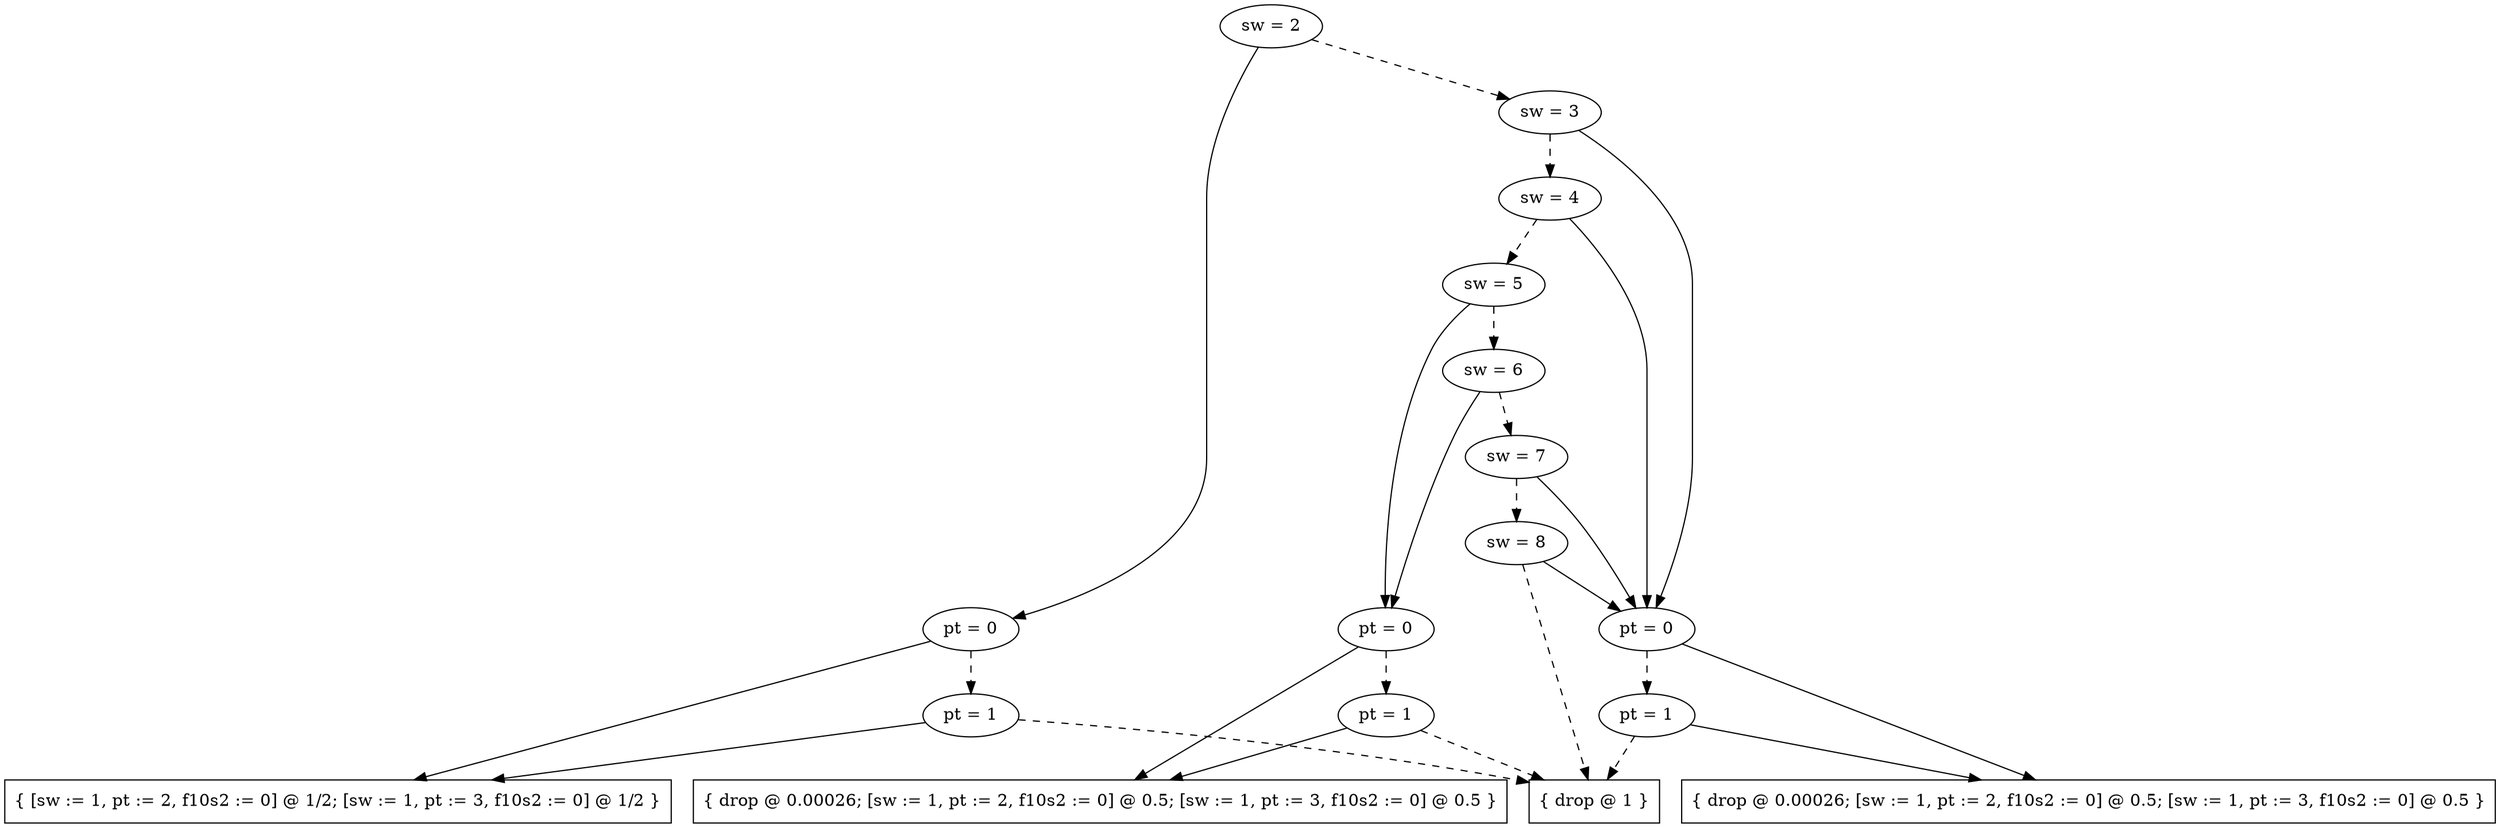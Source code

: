 digraph tdk {
4587 [label="sw = 2"];
4587 -> 4571;
4587 -> 4585 [style="dashed"];
4571 [label="pt = 0"];
4571 -> 4315;
4571 -> 4500 [style="dashed"];
4315 [shape=box label="{ [sw := 1, pt := 2, f10s2 := 0] @ 1/2; [sw := 1, pt := 3, f10s2 := 0] @ 1/2 }"];
4500 [label="pt = 1"];
4500 -> 4315;
4500 -> 0 [style="dashed"];
0 [shape=box label="{ drop @ 1 }"];
4585 [label="sw = 3"];
4585 -> 4563;
4585 -> 4583 [style="dashed"];
4563 [label="pt = 0"];
4563 -> 4320;
4563 -> 4492 [style="dashed"];
4320 [shape=box label="{ drop @ 0.00026; [sw := 1, pt := 2, f10s2 := 0] @ 0.5; [sw := 1, pt := 3, f10s2 := 0] @ 0.5 }"];
4492 [label="pt = 1"];
4492 -> 4320;
4492 -> 0 [style="dashed"];
4583 [label="sw = 4"];
4583 -> 4563;
4583 -> 4581 [style="dashed"];
4581 [label="sw = 5"];
4581 -> 4566;
4581 -> 4579 [style="dashed"];
4566 [label="pt = 0"];
4566 -> 4327;
4566 -> 4495 [style="dashed"];
4327 [shape=box label="{ drop @ 0.00026; [sw := 1, pt := 2, f10s2 := 0] @ 0.5; [sw := 1, pt := 3, f10s2 := 0] @ 0.5 }"];
4495 [label="pt = 1"];
4495 -> 4327;
4495 -> 0 [style="dashed"];
4579 [label="sw = 6"];
4579 -> 4566;
4579 -> 4577 [style="dashed"];
4577 [label="sw = 7"];
4577 -> 4563;
4577 -> 4575 [style="dashed"];
4575 [label="sw = 8"];
4575 -> 4563;
4575 -> 0 [style="dashed"];
{rank=same; 4583 ;}
{rank=same; 4500 4492 4495 ;}
{rank=same; 4581 ;}
{rank=same; 4585 ;}
{rank=same; 4587 ;}
{rank=same; 4577 ;}
{rank=same; 4575 ;}
{rank=same; 4579 ;}
{rank=same; 4566 4563 4571 ;}
}
